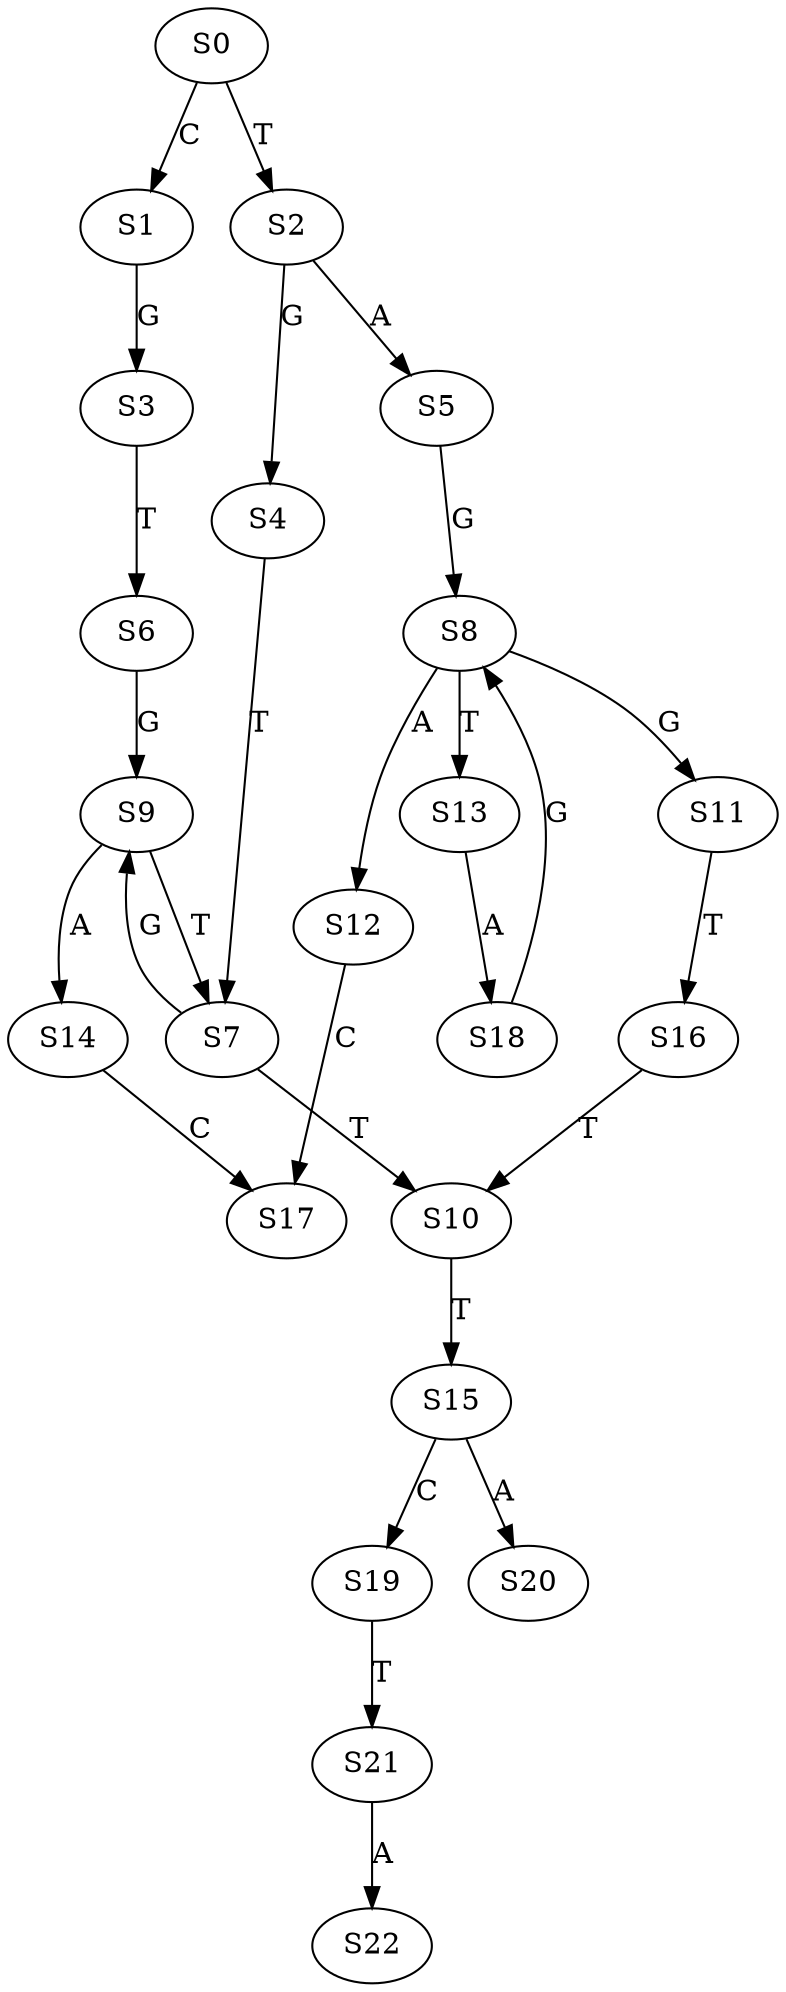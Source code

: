 strict digraph  {
	S0 -> S1 [ label = C ];
	S0 -> S2 [ label = T ];
	S1 -> S3 [ label = G ];
	S2 -> S4 [ label = G ];
	S2 -> S5 [ label = A ];
	S3 -> S6 [ label = T ];
	S4 -> S7 [ label = T ];
	S5 -> S8 [ label = G ];
	S6 -> S9 [ label = G ];
	S7 -> S9 [ label = G ];
	S7 -> S10 [ label = T ];
	S8 -> S11 [ label = G ];
	S8 -> S12 [ label = A ];
	S8 -> S13 [ label = T ];
	S9 -> S14 [ label = A ];
	S9 -> S7 [ label = T ];
	S10 -> S15 [ label = T ];
	S11 -> S16 [ label = T ];
	S12 -> S17 [ label = C ];
	S13 -> S18 [ label = A ];
	S14 -> S17 [ label = C ];
	S15 -> S19 [ label = C ];
	S15 -> S20 [ label = A ];
	S16 -> S10 [ label = T ];
	S18 -> S8 [ label = G ];
	S19 -> S21 [ label = T ];
	S21 -> S22 [ label = A ];
}
